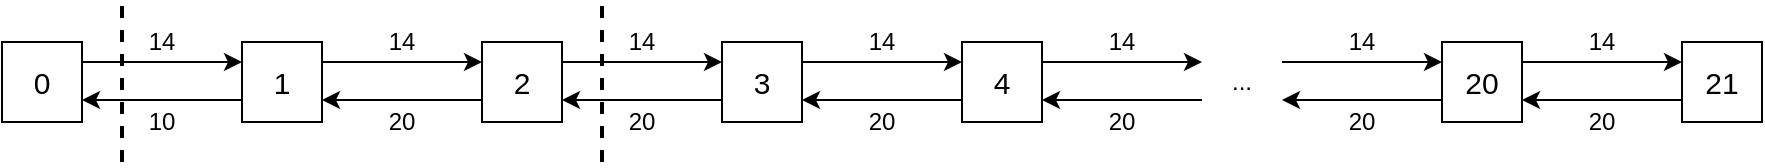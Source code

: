 <mxfile version="13.10.4" type="device"><diagram id="cFIFDdCoLE-UGq-s-6yS" name="Page-1"><mxGraphModel dx="1030" dy="167" grid="1" gridSize="10" guides="1" tooltips="1" connect="1" arrows="1" fold="1" page="0" pageScale="1" pageWidth="827" pageHeight="1169" math="0" shadow="0"><root><mxCell id="0"/><mxCell id="1" parent="0"/><mxCell id="nlpKNFXayk9YZSCn5oJd-1" value="&lt;span style=&quot;font-size: 15px&quot;&gt;0&lt;/span&gt;" style="whiteSpace=wrap;html=1;aspect=fixed;" parent="1" vertex="1"><mxGeometry x="40" y="460" width="40" height="40" as="geometry"/></mxCell><mxCell id="nlpKNFXayk9YZSCn5oJd-3" value="" style="endArrow=classic;html=1;" parent="1" edge="1"><mxGeometry width="50" height="50" relative="1" as="geometry"><mxPoint x="160" y="489" as="sourcePoint"/><mxPoint x="80" y="489" as="targetPoint"/></mxGeometry></mxCell><mxCell id="nlpKNFXayk9YZSCn5oJd-4" value="&lt;span style=&quot;font-size: 15px&quot;&gt;1&lt;/span&gt;" style="whiteSpace=wrap;html=1;aspect=fixed;" parent="1" vertex="1"><mxGeometry x="160" y="460" width="40" height="40" as="geometry"/></mxCell><mxCell id="nlpKNFXayk9YZSCn5oJd-6" value="" style="endArrow=classic;html=1;exitX=1;exitY=0.75;exitDx=0;exitDy=0;" parent="1" edge="1"><mxGeometry width="50" height="50" relative="1" as="geometry"><mxPoint x="80" y="470" as="sourcePoint"/><mxPoint x="160" y="470" as="targetPoint"/></mxGeometry></mxCell><mxCell id="nlpKNFXayk9YZSCn5oJd-7" value="14" style="text;html=1;strokeColor=none;fillColor=none;align=center;verticalAlign=middle;whiteSpace=wrap;rounded=0;" parent="1" vertex="1"><mxGeometry x="100" y="450" width="40" height="20" as="geometry"/></mxCell><mxCell id="nlpKNFXayk9YZSCn5oJd-8" value="" style="endArrow=none;dashed=1;html=1;jumpSize=10;jumpStyle=none;strokeWidth=2;" parent="1" edge="1"><mxGeometry width="50" height="50" relative="1" as="geometry"><mxPoint x="100" y="520" as="sourcePoint"/><mxPoint x="100" y="440" as="targetPoint"/><Array as="points"><mxPoint x="100" y="480"/></Array></mxGeometry></mxCell><mxCell id="nlpKNFXayk9YZSCn5oJd-9" value="10" style="text;html=1;strokeColor=none;fillColor=none;align=center;verticalAlign=middle;whiteSpace=wrap;rounded=0;" parent="1" vertex="1"><mxGeometry x="100" y="490" width="40" height="20" as="geometry"/></mxCell><mxCell id="nlpKNFXayk9YZSCn5oJd-11" value="" style="endArrow=classic;html=1;" parent="1" edge="1"><mxGeometry width="50" height="50" relative="1" as="geometry"><mxPoint x="280" y="489.0" as="sourcePoint"/><mxPoint x="200" y="489.0" as="targetPoint"/></mxGeometry></mxCell><mxCell id="nlpKNFXayk9YZSCn5oJd-12" value="&lt;span style=&quot;font-size: 15px&quot;&gt;2&lt;/span&gt;" style="whiteSpace=wrap;html=1;aspect=fixed;" parent="1" vertex="1"><mxGeometry x="280" y="460" width="40" height="40" as="geometry"/></mxCell><mxCell id="nlpKNFXayk9YZSCn5oJd-13" value="" style="endArrow=classic;html=1;exitX=1;exitY=0.75;exitDx=0;exitDy=0;entryX=0;entryY=0.75;entryDx=0;entryDy=0;" parent="1" edge="1"><mxGeometry width="50" height="50" relative="1" as="geometry"><mxPoint x="200" y="470" as="sourcePoint"/><mxPoint x="280" y="470" as="targetPoint"/></mxGeometry></mxCell><mxCell id="nlpKNFXayk9YZSCn5oJd-14" value="14" style="text;html=1;strokeColor=none;fillColor=none;align=center;verticalAlign=middle;whiteSpace=wrap;rounded=0;" parent="1" vertex="1"><mxGeometry x="220" y="450" width="40" height="20" as="geometry"/></mxCell><mxCell id="nlpKNFXayk9YZSCn5oJd-15" value="20" style="text;html=1;strokeColor=none;fillColor=none;align=center;verticalAlign=middle;whiteSpace=wrap;rounded=0;" parent="1" vertex="1"><mxGeometry x="220" y="490" width="40" height="20" as="geometry"/></mxCell><mxCell id="nlpKNFXayk9YZSCn5oJd-16" value="" style="endArrow=classic;html=1;" parent="1" edge="1"><mxGeometry width="50" height="50" relative="1" as="geometry"><mxPoint x="400" y="489.0" as="sourcePoint"/><mxPoint x="320" y="489.0" as="targetPoint"/></mxGeometry></mxCell><mxCell id="nlpKNFXayk9YZSCn5oJd-17" value="&lt;span style=&quot;font-size: 15px&quot;&gt;3&lt;/span&gt;" style="whiteSpace=wrap;html=1;aspect=fixed;" parent="1" vertex="1"><mxGeometry x="400" y="460" width="40" height="40" as="geometry"/></mxCell><mxCell id="nlpKNFXayk9YZSCn5oJd-18" value="" style="endArrow=classic;html=1;exitX=1;exitY=0.75;exitDx=0;exitDy=0;entryX=0;entryY=0.75;entryDx=0;entryDy=0;" parent="1" edge="1"><mxGeometry width="50" height="50" relative="1" as="geometry"><mxPoint x="320" y="470" as="sourcePoint"/><mxPoint x="400" y="470" as="targetPoint"/></mxGeometry></mxCell><mxCell id="nlpKNFXayk9YZSCn5oJd-19" value="14" style="text;html=1;strokeColor=none;fillColor=none;align=center;verticalAlign=middle;whiteSpace=wrap;rounded=0;" parent="1" vertex="1"><mxGeometry x="340" y="450" width="40" height="20" as="geometry"/></mxCell><mxCell id="nlpKNFXayk9YZSCn5oJd-20" value="20" style="text;html=1;strokeColor=none;fillColor=none;align=center;verticalAlign=middle;whiteSpace=wrap;rounded=0;" parent="1" vertex="1"><mxGeometry x="340" y="490" width="40" height="20" as="geometry"/></mxCell><mxCell id="nlpKNFXayk9YZSCn5oJd-21" value="" style="endArrow=classic;html=1;" parent="1" edge="1"><mxGeometry width="50" height="50" relative="1" as="geometry"><mxPoint x="520" y="489.0" as="sourcePoint"/><mxPoint x="440" y="489.0" as="targetPoint"/></mxGeometry></mxCell><mxCell id="nlpKNFXayk9YZSCn5oJd-22" value="&lt;span style=&quot;font-size: 15px&quot;&gt;4&lt;/span&gt;" style="whiteSpace=wrap;html=1;aspect=fixed;" parent="1" vertex="1"><mxGeometry x="520" y="460" width="40" height="40" as="geometry"/></mxCell><mxCell id="nlpKNFXayk9YZSCn5oJd-23" value="" style="endArrow=classic;html=1;exitX=1;exitY=0.75;exitDx=0;exitDy=0;entryX=0;entryY=0.75;entryDx=0;entryDy=0;" parent="1" edge="1"><mxGeometry width="50" height="50" relative="1" as="geometry"><mxPoint x="440" y="470" as="sourcePoint"/><mxPoint x="520" y="470" as="targetPoint"/></mxGeometry></mxCell><mxCell id="nlpKNFXayk9YZSCn5oJd-24" value="14" style="text;html=1;strokeColor=none;fillColor=none;align=center;verticalAlign=middle;whiteSpace=wrap;rounded=0;" parent="1" vertex="1"><mxGeometry x="460" y="450" width="40" height="20" as="geometry"/></mxCell><mxCell id="nlpKNFXayk9YZSCn5oJd-25" value="20" style="text;html=1;strokeColor=none;fillColor=none;align=center;verticalAlign=middle;whiteSpace=wrap;rounded=0;" parent="1" vertex="1"><mxGeometry x="460" y="490" width="40" height="20" as="geometry"/></mxCell><mxCell id="nlpKNFXayk9YZSCn5oJd-26" value="" style="endArrow=classic;html=1;" parent="1" edge="1"><mxGeometry width="50" height="50" relative="1" as="geometry"><mxPoint x="640" y="489.0" as="sourcePoint"/><mxPoint x="560" y="489.0" as="targetPoint"/></mxGeometry></mxCell><mxCell id="nlpKNFXayk9YZSCn5oJd-28" value="" style="endArrow=classic;html=1;exitX=1;exitY=0.75;exitDx=0;exitDy=0;entryX=0;entryY=0.75;entryDx=0;entryDy=0;" parent="1" edge="1"><mxGeometry width="50" height="50" relative="1" as="geometry"><mxPoint x="560" y="470" as="sourcePoint"/><mxPoint x="640" y="470" as="targetPoint"/></mxGeometry></mxCell><mxCell id="nlpKNFXayk9YZSCn5oJd-29" value="14" style="text;html=1;strokeColor=none;fillColor=none;align=center;verticalAlign=middle;whiteSpace=wrap;rounded=0;" parent="1" vertex="1"><mxGeometry x="580" y="450" width="40" height="20" as="geometry"/></mxCell><mxCell id="nlpKNFXayk9YZSCn5oJd-30" value="20" style="text;html=1;strokeColor=none;fillColor=none;align=center;verticalAlign=middle;whiteSpace=wrap;rounded=0;" parent="1" vertex="1"><mxGeometry x="580" y="490" width="40" height="20" as="geometry"/></mxCell><mxCell id="nlpKNFXayk9YZSCn5oJd-31" value="" style="endArrow=classic;html=1;" parent="1" edge="1"><mxGeometry width="50" height="50" relative="1" as="geometry"><mxPoint x="760" y="489.0" as="sourcePoint"/><mxPoint x="680" y="489.0" as="targetPoint"/></mxGeometry></mxCell><mxCell id="nlpKNFXayk9YZSCn5oJd-32" value="&lt;span style=&quot;font-size: 15px&quot;&gt;20&lt;/span&gt;" style="whiteSpace=wrap;html=1;aspect=fixed;" parent="1" vertex="1"><mxGeometry x="760" y="460" width="40" height="40" as="geometry"/></mxCell><mxCell id="nlpKNFXayk9YZSCn5oJd-33" value="" style="endArrow=classic;html=1;exitX=1;exitY=0.75;exitDx=0;exitDy=0;entryX=0;entryY=0.75;entryDx=0;entryDy=0;" parent="1" edge="1"><mxGeometry width="50" height="50" relative="1" as="geometry"><mxPoint x="680" y="470" as="sourcePoint"/><mxPoint x="760" y="470" as="targetPoint"/></mxGeometry></mxCell><mxCell id="nlpKNFXayk9YZSCn5oJd-34" value="14" style="text;html=1;strokeColor=none;fillColor=none;align=center;verticalAlign=middle;whiteSpace=wrap;rounded=0;" parent="1" vertex="1"><mxGeometry x="700" y="450" width="40" height="20" as="geometry"/></mxCell><mxCell id="nlpKNFXayk9YZSCn5oJd-35" value="20" style="text;html=1;strokeColor=none;fillColor=none;align=center;verticalAlign=middle;whiteSpace=wrap;rounded=0;" parent="1" vertex="1"><mxGeometry x="700" y="490" width="40" height="20" as="geometry"/></mxCell><mxCell id="nlpKNFXayk9YZSCn5oJd-36" value="" style="endArrow=classic;html=1;" parent="1" edge="1"><mxGeometry width="50" height="50" relative="1" as="geometry"><mxPoint x="880" y="489.0" as="sourcePoint"/><mxPoint x="800" y="489.0" as="targetPoint"/></mxGeometry></mxCell><mxCell id="nlpKNFXayk9YZSCn5oJd-37" value="&lt;span style=&quot;font-size: 15px&quot;&gt;21&lt;/span&gt;" style="whiteSpace=wrap;html=1;aspect=fixed;" parent="1" vertex="1"><mxGeometry x="880" y="460" width="40" height="40" as="geometry"/></mxCell><mxCell id="nlpKNFXayk9YZSCn5oJd-38" value="" style="endArrow=classic;html=1;exitX=1;exitY=0.75;exitDx=0;exitDy=0;" parent="1" edge="1"><mxGeometry width="50" height="50" relative="1" as="geometry"><mxPoint x="800" y="470" as="sourcePoint"/><mxPoint x="880" y="470" as="targetPoint"/><Array as="points"><mxPoint x="800" y="470"/></Array></mxGeometry></mxCell><mxCell id="nlpKNFXayk9YZSCn5oJd-39" value="14" style="text;html=1;strokeColor=none;fillColor=none;align=center;verticalAlign=middle;whiteSpace=wrap;rounded=0;" parent="1" vertex="1"><mxGeometry x="820" y="450" width="40" height="20" as="geometry"/></mxCell><mxCell id="nlpKNFXayk9YZSCn5oJd-40" value="20" style="text;html=1;strokeColor=none;fillColor=none;align=center;verticalAlign=middle;whiteSpace=wrap;rounded=0;" parent="1" vertex="1"><mxGeometry x="820" y="490" width="40" height="20" as="geometry"/></mxCell><mxCell id="nlpKNFXayk9YZSCn5oJd-46" value="" style="endArrow=none;dashed=1;html=1;jumpSize=10;jumpStyle=none;strokeWidth=2;" parent="1" edge="1"><mxGeometry width="50" height="50" relative="1" as="geometry"><mxPoint x="340.0" y="520" as="sourcePoint"/><mxPoint x="340.0" y="440.0" as="targetPoint"/><Array as="points"><mxPoint x="340.0" y="480"/></Array></mxGeometry></mxCell><mxCell id="nlpKNFXayk9YZSCn5oJd-67" value="..." style="text;html=1;strokeColor=none;fillColor=none;align=center;verticalAlign=middle;whiteSpace=wrap;rounded=0;" parent="1" vertex="1"><mxGeometry x="640" y="470" width="40" height="20" as="geometry"/></mxCell></root></mxGraphModel></diagram></mxfile>